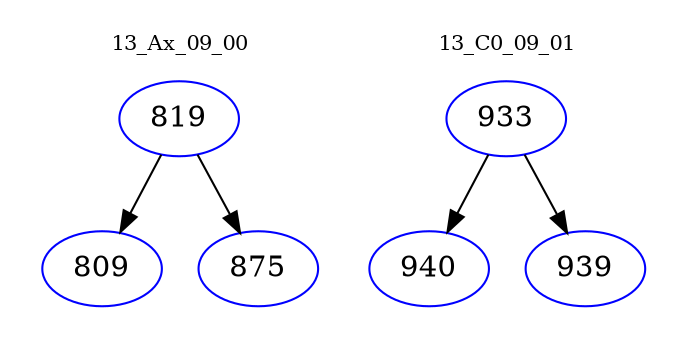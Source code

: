 digraph{
subgraph cluster_0 {
color = white
label = "13_Ax_09_00";
fontsize=10;
T0_819 [label="819", color="blue"]
T0_819 -> T0_809 [color="black"]
T0_809 [label="809", color="blue"]
T0_819 -> T0_875 [color="black"]
T0_875 [label="875", color="blue"]
}
subgraph cluster_1 {
color = white
label = "13_C0_09_01";
fontsize=10;
T1_933 [label="933", color="blue"]
T1_933 -> T1_940 [color="black"]
T1_940 [label="940", color="blue"]
T1_933 -> T1_939 [color="black"]
T1_939 [label="939", color="blue"]
}
}
